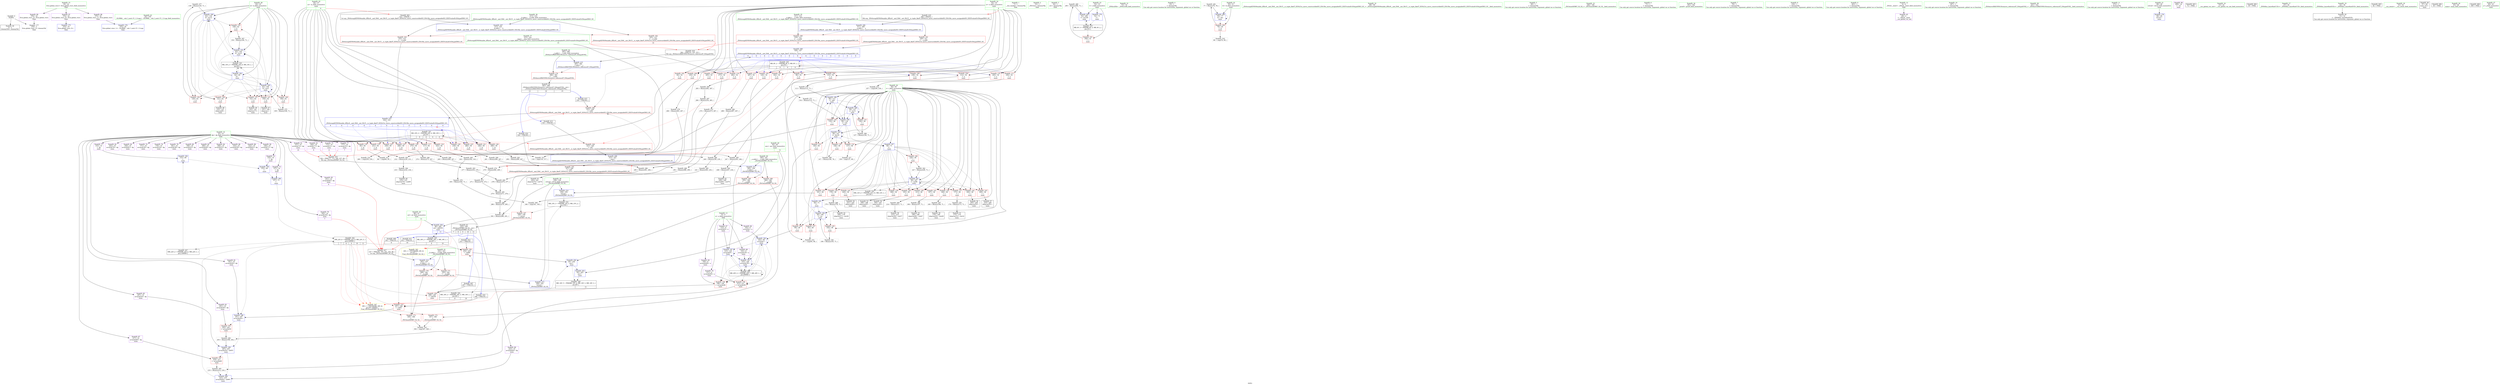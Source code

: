 digraph "SVFG" {
	label="SVFG";

	Node0x5617b059f410 [shape=record,color=grey,label="{NodeID: 0\nNullPtr}"];
	Node0x5617b059f410 -> Node0x5617b05c2110[style=solid];
	Node0x5617b059f410 -> Node0x5617b05caeb0[style=solid];
	Node0x5617b05d2dc0 [shape=record,color=grey,label="{NodeID: 277\n130 = Binary(129, 71, )\n}"];
	Node0x5617b05d2dc0 -> Node0x5617b05cb8a0[style=solid];
	Node0x5617b05c5d70 [shape=record,color=blue,label="{NodeID: 194\n153\<--69\n\<--\nmain\n}"];
	Node0x5617b05c5d70 -> Node0x5617b05c5e40[style=dashed];
	Node0x5617b05c3170 [shape=record,color=red,label="{NodeID: 111\n256\<--54\n\<--n\nmain\n}"];
	Node0x5617b05c3170 -> Node0x5617b05d6240[style=solid];
	Node0x5617b05c12f0 [shape=record,color=green,label="{NodeID: 28\n62\<--63\nk\<--k_field_insensitive\nmain\n}"];
	Node0x5617b05c12f0 -> Node0x5617b05c95f0[style=solid];
	Node0x5617b05c12f0 -> Node0x5617b05c96c0[style=solid];
	Node0x5617b05c12f0 -> Node0x5617b05c9790[style=solid];
	Node0x5617b05c12f0 -> Node0x5617b05c9860[style=solid];
	Node0x5617b05c12f0 -> Node0x5617b05c9930[style=solid];
	Node0x5617b05c12f0 -> Node0x5617b05c9a00[style=solid];
	Node0x5617b05c12f0 -> Node0x5617b05cb2f0[style=solid];
	Node0x5617b05c12f0 -> Node0x5617b05cb560[style=solid];
	Node0x5617b05c12f0 -> Node0x5617b05cb8a0[style=solid];
	Node0x5617b05c12f0 -> Node0x5617b05c5ca0[style=solid];
	Node0x5617b05d57c0 [shape=record,color=grey,label="{NodeID: 305\n219 = Binary(212, 218, )\n}"];
	Node0x5617b05d57c0 -> Node0x5617b05c6250[style=solid];
	Node0x5617b05c8f70 [shape=record,color=red,label="{NodeID: 139\n188\<--58\n\<--i\nmain\n}"];
	Node0x5617b05c8f70 -> Node0x5617b05c38e0[style=solid];
	Node0x5617b05c3b50 [shape=record,color=black,label="{NodeID: 56\n205\<--204\nidxprom52\<--\nmain\n}"];
	Node0x5617b0604160 [shape=record,color=black,label="{NodeID: 416\n336 = PHI(177, 172, 244, 237, 64, )\n0th arg _ZSt3maxIiERKT_S2_S2_ }"];
	Node0x5617b0604160 -> Node0x5617b05c6b40[style=solid];
	Node0x5617b05ca630 [shape=record,color=red,label="{NodeID: 167\n358\<--338\n\<--retval\n_ZSt3maxIiERKT_S2_S2_\n}"];
	Node0x5617b05ca630 -> Node0x5617b05c4100[style=solid];
	Node0x5617b05c5210 [shape=record,color=purple,label="{NodeID: 84\n206\<--10\narrayidx53\<--dp\nmain\n}"];
	Node0x5617b05bf1e0 [shape=record,color=green,label="{NodeID: 1\n7\<--1\n__dso_handle\<--dummyObj\nGlob }"];
	Node0x5617b05d2f40 [shape=record,color=grey,label="{NodeID: 278\n113 = Binary(112, 71, )\n}"];
	Node0x5617b05d2f40 -> Node0x5617b05cb630[style=solid];
	Node0x5617b05c5e40 [shape=record,color=blue,label="{NodeID: 195\n155\<--69\n\<--\nmain\n}"];
	Node0x5617b05c5e40 -> Node0x5617b05c5f10[style=dashed];
	Node0x5617b05c3240 [shape=record,color=red,label="{NodeID: 112\n265\<--54\n\<--n\nmain\n}"];
	Node0x5617b05c3240 -> Node0x5617b05d30c0[style=solid];
	Node0x5617b05c13c0 [shape=record,color=green,label="{NodeID: 29\n64\<--65\nans\<--ans_field_insensitive\nmain\n|{|<s2>11}}"];
	Node0x5617b05c13c0 -> Node0x5617b05c63f0[style=solid];
	Node0x5617b05c13c0 -> Node0x5617b05c64c0[style=solid];
	Node0x5617b05c13c0:s2 -> Node0x5617b0604160[style=solid,color=red];
	Node0x5617b05d5940 [shape=record,color=grey,label="{NodeID: 306\n198 = Binary(197, 71, )\n}"];
	Node0x5617b05d5940 -> Node0x5617b05c3a80[style=solid];
	Node0x5617b05c9040 [shape=record,color=red,label="{NodeID: 140\n193\<--58\n\<--i\nmain\n}"];
	Node0x5617b05c9040 -> Node0x5617b05c39b0[style=solid];
	Node0x5617b05c3c20 [shape=record,color=black,label="{NodeID: 57\n210\<--209\nidxprom55\<--\nmain\n}"];
	Node0x5617b06045e0 [shape=record,color=black,label="{NodeID: 417\n337 = PHI(182, 183, 251, 252, 66, )\n1st arg _ZSt3maxIiERKT_S2_S2_ }"];
	Node0x5617b06045e0 -> Node0x5617b05cdb60[style=solid];
	Node0x5617b05ca700 [shape=record,color=red,label="{NodeID: 168\n346\<--340\n\<--__a.addr\n_ZSt3maxIiERKT_S2_S2_\n}"];
	Node0x5617b05ca700 -> Node0x5617b05caa40[style=solid];
	Node0x5617b05c52e0 [shape=record,color=purple,label="{NodeID: 85\n207\<--10\narrayidx54\<--dp\nmain\n}"];
	Node0x5617b05c52e0 -> Node0x5617b05c6180[style=solid];
	Node0x5617b05bf270 [shape=record,color=green,label="{NodeID: 2\n15\<--1\n_ZSt3cin\<--dummyObj\nGlob }"];
	Node0x5617b05d30c0 [shape=record,color=grey,label="{NodeID: 279\n266 = Binary(265, 267, )\n}"];
	Node0x5617b05d30c0 -> Node0x5617b05d2940[style=solid];
	Node0x5617b05c5f10 [shape=record,color=blue,label="{NodeID: 196\n157\<--71\n\<--\nmain\n}"];
	Node0x5617b05c5f10 -> Node0x5617b05ea360[style=dashed];
	Node0x5617b05c3310 [shape=record,color=red,label="{NodeID: 113\n273\<--54\n\<--n\nmain\n}"];
	Node0x5617b05c3310 -> Node0x5617b05d2640[style=solid];
	Node0x5617b05c1490 [shape=record,color=green,label="{NodeID: 30\n66\<--67\na2\<--a2_field_insensitive\nmain\n|{|<s1>11}}"];
	Node0x5617b05c1490 -> Node0x5617b05c6590[style=solid];
	Node0x5617b05c1490:s1 -> Node0x5617b06045e0[style=solid,color=red];
	Node0x5617b05d5ac0 [shape=record,color=grey,label="{NodeID: 307\n150 = Binary(149, 71, )\n}"];
	Node0x5617b05d5ac0 -> Node0x5617b05c5ca0[style=solid];
	Node0x5617b05c9110 [shape=record,color=red,label="{NodeID: 141\n197\<--58\n\<--i\nmain\n}"];
	Node0x5617b05c9110 -> Node0x5617b05d5940[style=solid];
	Node0x5617b05c3cf0 [shape=record,color=black,label="{NodeID: 58\n215\<--214\nidxprom58\<--sub57\nmain\n}"];
	Node0x5617b0604820 [shape=record,color=black,label="{NodeID: 418\n364 = PHI(319, 325, 315, )\n0th arg _ZSt4moveIRiEONSt16remove_referenceIT_E4typeEOS2_ }"];
	Node0x5617b0604820 -> Node0x5617b05cddd0[style=solid];
	Node0x5617b05ca7d0 [shape=record,color=red,label="{NodeID: 169\n355\<--340\n\<--__a.addr\n_ZSt3maxIiERKT_S2_S2_\n}"];
	Node0x5617b05ca7d0 -> Node0x5617b05cdd00[style=solid];
	Node0x5617b05c53b0 [shape=record,color=purple,label="{NodeID: 86\n216\<--10\narrayidx59\<--dp\nmain\n}"];
	Node0x5617b05bf520 [shape=record,color=green,label="{NodeID: 3\n16\<--1\n.str\<--dummyObj\nGlob }"];
	Node0x5617b05d3240 [shape=record,color=grey,label="{NodeID: 280\n295 = Binary(294, 71, )\n}"];
	Node0x5617b05d3240 -> Node0x5617b05c6660[style=solid];
	Node0x5617b05c5fe0 [shape=record,color=blue,label="{NodeID: 197\n58\<--71\ni\<--\nmain\n}"];
	Node0x5617b05c5fe0 -> Node0x5617b05c8c30[style=dashed];
	Node0x5617b05c5fe0 -> Node0x5617b05c8d00[style=dashed];
	Node0x5617b05c5fe0 -> Node0x5617b05c8dd0[style=dashed];
	Node0x5617b05c5fe0 -> Node0x5617b05c8ea0[style=dashed];
	Node0x5617b05c5fe0 -> Node0x5617b05c8f70[style=dashed];
	Node0x5617b05c5fe0 -> Node0x5617b05c9040[style=dashed];
	Node0x5617b05c5fe0 -> Node0x5617b05c9110[style=dashed];
	Node0x5617b05c5fe0 -> Node0x5617b05c91e0[style=dashed];
	Node0x5617b05c5fe0 -> Node0x5617b05c92b0[style=dashed];
	Node0x5617b05c5fe0 -> Node0x5617b05c9380[style=dashed];
	Node0x5617b05c5fe0 -> Node0x5617b05c9450[style=dashed];
	Node0x5617b05c5fe0 -> Node0x5617b05c9520[style=dashed];
	Node0x5617b05c5fe0 -> Node0x5617b05c6320[style=dashed];
	Node0x5617b05c5fe0 -> Node0x5617b05e3b60[style=dashed];
	Node0x5617b05c33e0 [shape=record,color=red,label="{NodeID: 114\n282\<--54\n\<--n\nmain\n}"];
	Node0x5617b05c33e0 -> Node0x5617b05d5040[style=solid];
	Node0x5617b05c1560 [shape=record,color=green,label="{NodeID: 31\n73\<--74\n_ZNSirsERi\<--_ZNSirsERi_field_insensitive\n}"];
	Node0x5617b05d5c40 [shape=record,color=grey,label="{NodeID: 308\n147 = Binary(146, 78, )\n}"];
	Node0x5617b05d5c40 -> Node0x5617b05c5bd0[style=solid];
	Node0x5617b05c91e0 [shape=record,color=red,label="{NodeID: 142\n204\<--58\n\<--i\nmain\n}"];
	Node0x5617b05c91e0 -> Node0x5617b05c3b50[style=solid];
	Node0x5617b05c3dc0 [shape=record,color=black,label="{NodeID: 59\n221\<--220\nidxprom62\<--\nmain\n}"];
	Node0x5617b06049b0 [shape=record,color=black,label="{NodeID: 419\n309 = PHI(54, )\n0th arg _ZSt4swapIiENSt9enable_ifIXsr6__and_ISt6__not_ISt15__is_tuple_likeIT_EESt21is_move_constructibleIS3_ESt18is_move_assignableIS3_EEE5valueEvE4typeERS3_SC_ }"];
	Node0x5617b06049b0 -> Node0x5617b05c6730[style=solid];
	Node0x5617b05ca8a0 [shape=record,color=red,label="{NodeID: 170\n348\<--342\n\<--__b.addr\n_ZSt3maxIiERKT_S2_S2_\n}"];
	Node0x5617b05ca8a0 -> Node0x5617b05cab10[style=solid];
	Node0x5617b05c5480 [shape=record,color=purple,label="{NodeID: 87\n217\<--10\narrayidx60\<--dp\nmain\n}"];
	Node0x5617b05c5480 -> Node0x5617b05c9e10[style=solid];
	Node0x5617b05bf5b0 [shape=record,color=green,label="{NodeID: 4\n19\<--1\n\<--dummyObj\nCan only get source location for instruction, argument, global var or function.}"];
	Node0x5617b05d33c0 [shape=record,color=grey,label="{NodeID: 281\n77 = Binary(76, 78, )\n}"];
	Node0x5617b05d33c0 -> Node0x5617b05cb150[style=solid];
	Node0x5617b05c60b0 [shape=record,color=blue,label="{NodeID: 198\n191\<--187\narrayidx44\<--\nmain\n}"];
	Node0x5617b05c60b0 -> Node0x5617b05c9c70[style=dashed];
	Node0x5617b05c60b0 -> Node0x5617b05c6180[style=dashed];
	Node0x5617b05c7bf0 [shape=record,color=red,label="{NodeID: 115\n287\<--54\n\<--n\nmain\n}"];
	Node0x5617b05c7bf0 -> Node0x5617b05d3540[style=solid];
	Node0x5617b05c1660 [shape=record,color=green,label="{NodeID: 32\n89\<--90\n_ZSt4swapIiENSt9enable_ifIXsr6__and_ISt6__not_ISt15__is_tuple_likeIT_EESt21is_move_constructibleIS3_ESt18is_move_assignableIS3_EEE5valueEvE4typeERS3_SC_\<--_ZSt4swapIiENSt9enable_ifIXsr6__and_ISt6__not_ISt15__is_tuple_likeIT_EESt21is_move_constructibleIS3_ESt18is_move_assignableIS3_EEE5valueEvE4typeERS3_SC__field_insensitive\n}"];
	Node0x5617b05d5dc0 [shape=record,color=grey,label="{NodeID: 309\n166 = cmp(161, 165, )\n}"];
	Node0x5617b05c92b0 [shape=record,color=red,label="{NodeID: 143\n209\<--58\n\<--i\nmain\n}"];
	Node0x5617b05c92b0 -> Node0x5617b05c3c20[style=solid];
	Node0x5617b05c3e90 [shape=record,color=black,label="{NodeID: 60\n235\<--233\nidxprom70\<--sub69\nmain\n}"];
	Node0x5617b05ca970 [shape=record,color=red,label="{NodeID: 171\n352\<--342\n\<--__b.addr\n_ZSt3maxIiERKT_S2_S2_\n}"];
	Node0x5617b05ca970 -> Node0x5617b05cdc30[style=solid];
	Node0x5617b05c5550 [shape=record,color=purple,label="{NodeID: 88\n222\<--10\narrayidx63\<--dp\nmain\n}"];
	Node0x5617b05bf640 [shape=record,color=green,label="{NodeID: 5\n69\<--1\n\<--dummyObj\nCan only get source location for instruction, argument, global var or function.}"];
	Node0x5617b05d3540 [shape=record,color=grey,label="{NodeID: 282\n288 = Binary(287, 267, )\n}"];
	Node0x5617b05d3540 -> Node0x5617b05d3fc0[style=solid];
	Node0x5617b05c6180 [shape=record,color=blue,label="{NodeID: 199\n207\<--203\narrayidx54\<--add51\nmain\n}"];
	Node0x5617b05c6180 -> Node0x5617b05c9e10[style=dashed];
	Node0x5617b05c6180 -> Node0x5617b05c6250[style=dashed];
	Node0x5617b05c7cc0 [shape=record,color=red,label="{NodeID: 116\n85\<--56\n\<--m\nmain\n}"];
	Node0x5617b05c7cc0 -> Node0x5617b05d60c0[style=solid];
	Node0x5617b05c1760 [shape=record,color=green,label="{NodeID: 33\n184\<--185\n_ZSt3maxIiERKT_S2_S2_\<--_ZSt3maxIiERKT_S2_S2__field_insensitive\n}"];
	Node0x5617b05d5f40 [shape=record,color=grey,label="{NodeID: 310\n80 = cmp(76, 69, )\n}"];
	Node0x5617b05c9380 [shape=record,color=red,label="{NodeID: 144\n213\<--58\n\<--i\nmain\n}"];
	Node0x5617b05c9380 -> Node0x5617b05c7ad0[style=solid];
	Node0x5617b05c3f60 [shape=record,color=black,label="{NodeID: 61\n242\<--241\nidxprom75\<--sub74\nmain\n}"];
	Node0x5617b05caa40 [shape=record,color=red,label="{NodeID: 172\n347\<--346\n\<--\n_ZSt3maxIiERKT_S2_S2_\n}"];
	Node0x5617b05caa40 -> Node0x5617b05d6840[style=solid];
	Node0x5617b05c5620 [shape=record,color=purple,label="{NodeID: 89\n223\<--10\narrayidx64\<--dp\nmain\n}"];
	Node0x5617b05c5620 -> Node0x5617b05c6250[style=solid];
	Node0x5617b05bff60 [shape=record,color=green,label="{NodeID: 6\n71\<--1\n\<--dummyObj\nCan only get source location for instruction, argument, global var or function.}"];
	Node0x5617b05d36c0 [shape=record,color=grey,label="{NodeID: 283\n290 = Binary(289, 267, )\n}"];
	Node0x5617b05d36c0 -> Node0x5617b05d3fc0[style=solid];
	Node0x5617b05c6250 [shape=record,color=blue,label="{NodeID: 200\n223\<--219\narrayidx64\<--add61\nmain\n}"];
	Node0x5617b05c6250 -> Node0x5617b05ea360[style=dashed];
	Node0x5617b05c7d90 [shape=record,color=red,label="{NodeID: 117\n117\<--56\n\<--m\nmain\n}"];
	Node0x5617b05c7d90 -> Node0x5617b05d63c0[style=solid];
	Node0x5617b05c1860 [shape=record,color=green,label="{NodeID: 34\n301\<--302\nprintf\<--printf_field_insensitive\n}"];
	Node0x5617b05d60c0 [shape=record,color=grey,label="{NodeID: 311\n86 = cmp(84, 85, )\n}"];
	Node0x5617b05c9450 [shape=record,color=red,label="{NodeID: 145\n220\<--58\n\<--i\nmain\n}"];
	Node0x5617b05c9450 -> Node0x5617b05c3dc0[style=solid];
	Node0x5617b05c4030 [shape=record,color=black,label="{NodeID: 62\n249\<--248\nidxprom80\<--sub79\nmain\n}"];
	Node0x5617b05cab10 [shape=record,color=red,label="{NodeID: 173\n349\<--348\n\<--\n_ZSt3maxIiERKT_S2_S2_\n}"];
	Node0x5617b05cab10 -> Node0x5617b05d6840[style=solid];
	Node0x5617b05c56f0 [shape=record,color=purple,label="{NodeID: 90\n236\<--10\narrayidx71\<--dp\nmain\n}"];
	Node0x5617b05bfff0 [shape=record,color=green,label="{NodeID: 7\n78\<--1\n\<--dummyObj\nCan only get source location for instruction, argument, global var or function.}"];
	Node0x5617b05d3840 [shape=record,color=grey,label="{NodeID: 284\n240 = Binary(238, 239, )\n}"];
	Node0x5617b05d3840 -> Node0x5617b05d39c0[style=solid];
	Node0x5617b05c6320 [shape=record,color=blue,label="{NodeID: 201\n58\<--227\ni\<--inc66\nmain\n}"];
	Node0x5617b05c6320 -> Node0x5617b05c8c30[style=dashed];
	Node0x5617b05c6320 -> Node0x5617b05c8d00[style=dashed];
	Node0x5617b05c6320 -> Node0x5617b05c8dd0[style=dashed];
	Node0x5617b05c6320 -> Node0x5617b05c8ea0[style=dashed];
	Node0x5617b05c6320 -> Node0x5617b05c8f70[style=dashed];
	Node0x5617b05c6320 -> Node0x5617b05c9040[style=dashed];
	Node0x5617b05c6320 -> Node0x5617b05c9110[style=dashed];
	Node0x5617b05c6320 -> Node0x5617b05c91e0[style=dashed];
	Node0x5617b05c6320 -> Node0x5617b05c92b0[style=dashed];
	Node0x5617b05c6320 -> Node0x5617b05c9380[style=dashed];
	Node0x5617b05c6320 -> Node0x5617b05c9450[style=dashed];
	Node0x5617b05c6320 -> Node0x5617b05c9520[style=dashed];
	Node0x5617b05c6320 -> Node0x5617b05c6320[style=dashed];
	Node0x5617b05c6320 -> Node0x5617b05e3b60[style=dashed];
	Node0x5617b05c7e60 [shape=record,color=red,label="{NodeID: 118\n163\<--56\n\<--m\nmain\n}"];
	Node0x5617b05c7e60 -> Node0x5617b05c74d0[style=solid];
	Node0x5617b05c1960 [shape=record,color=green,label="{NodeID: 35\n311\<--312\n__a.addr\<--__a.addr_field_insensitive\n_ZSt4swapIiENSt9enable_ifIXsr6__and_ISt6__not_ISt15__is_tuple_likeIT_EESt21is_move_constructibleIS3_ESt18is_move_assignableIS3_EEE5valueEvE4typeERS3_SC_\n}"];
	Node0x5617b05c1960 -> Node0x5617b05ca080[style=solid];
	Node0x5617b05c1960 -> Node0x5617b05ca150[style=solid];
	Node0x5617b05c1960 -> Node0x5617b05c6730[style=solid];
	Node0x5617b05d6240 [shape=record,color=grey,label="{NodeID: 312\n257 = cmp(256, 234, )\n}"];
	Node0x5617b05c9520 [shape=record,color=red,label="{NodeID: 146\n226\<--58\n\<--i\nmain\n}"];
	Node0x5617b05c9520 -> Node0x5617b05d5340[style=solid];
	Node0x5617b05c4100 [shape=record,color=black,label="{NodeID: 63\n335\<--358\n_ZSt3maxIiERKT_S2_S2__ret\<--\n_ZSt3maxIiERKT_S2_S2_\n|{<s0>7|<s1>8|<s2>9|<s3>10|<s4>11}}"];
	Node0x5617b05c4100:s0 -> Node0x5617b0603870[style=solid,color=blue];
	Node0x5617b05c4100:s1 -> Node0x5617b06039e0[style=solid,color=blue];
	Node0x5617b05c4100:s2 -> Node0x5617b0603b20[style=solid,color=blue];
	Node0x5617b05c4100:s3 -> Node0x5617b0603c60[style=solid,color=blue];
	Node0x5617b05c4100:s4 -> Node0x5617b0603640[style=solid,color=blue];
	Node0x5617b05cabe0 [shape=record,color=red,label="{NodeID: 174\n368\<--365\n\<--__t.addr\n_ZSt4moveIRiEONSt16remove_referenceIT_E4typeEOS2_\n}"];
	Node0x5617b05cabe0 -> Node0x5617b05c41d0[style=solid];
	Node0x5617b05c57c0 [shape=record,color=purple,label="{NodeID: 91\n237\<--10\narrayidx72\<--dp\nmain\n|{<s0>10}}"];
	Node0x5617b05c57c0:s0 -> Node0x5617b0604160[style=solid,color=red];
	Node0x5617b05c0080 [shape=record,color=green,label="{NodeID: 8\n234\<--1\n\<--dummyObj\nCan only get source location for instruction, argument, global var or function.}"];
	Node0x5617b05d39c0 [shape=record,color=grey,label="{NodeID: 285\n241 = Binary(240, 234, )\n}"];
	Node0x5617b05d39c0 -> Node0x5617b05c3f60[style=solid];
	Node0x5617b05c63f0 [shape=record,color=blue,label="{NodeID: 202\n64\<--254\nans\<--\nmain\n}"];
	Node0x5617b05c63f0 -> Node0x5617b05c64c0[style=dashed];
	Node0x5617b05c63f0 -> Node0x5617b05e6170[style=dashed];
	Node0x5617b05c7f30 [shape=record,color=red,label="{NodeID: 119\n231\<--56\n\<--m\nmain\n}"];
	Node0x5617b05c7f30 -> Node0x5617b05d54c0[style=solid];
	Node0x5617b05c1a30 [shape=record,color=green,label="{NodeID: 36\n313\<--314\n__b.addr\<--__b.addr_field_insensitive\n_ZSt4swapIiENSt9enable_ifIXsr6__and_ISt6__not_ISt15__is_tuple_likeIT_EESt21is_move_constructibleIS3_ESt18is_move_assignableIS3_EEE5valueEvE4typeERS3_SC_\n}"];
	Node0x5617b05c1a30 -> Node0x5617b05ca220[style=solid];
	Node0x5617b05c1a30 -> Node0x5617b05ca2f0[style=solid];
	Node0x5617b05c1a30 -> Node0x5617b05c6800[style=solid];
	Node0x5617b05d63c0 [shape=record,color=grey,label="{NodeID: 313\n118 = cmp(116, 117, )\n}"];
	Node0x5617b05c95f0 [shape=record,color=red,label="{NodeID: 147\n100\<--62\n\<--k\nmain\n}"];
	Node0x5617b05c95f0 -> Node0x5617b05c23e0[style=solid];
	Node0x5617b05c41d0 [shape=record,color=black,label="{NodeID: 64\n363\<--368\n_ZSt4moveIRiEONSt16remove_referenceIT_E4typeEOS2__ret\<--\n_ZSt4moveIRiEONSt16remove_referenceIT_E4typeEOS2_\n|{<s0>13|<s1>14|<s2>15}}"];
	Node0x5617b05c41d0:s0 -> Node0x5617b0603da0[style=solid,color=blue];
	Node0x5617b05c41d0:s1 -> Node0x5617b0603ee0[style=solid,color=blue];
	Node0x5617b05c41d0:s2 -> Node0x5617b0604020[style=solid,color=blue];
	Node0x5617b05cacb0 [shape=record,color=blue,label="{NodeID: 175\n374\<--19\nllvm.global_ctors_0\<--\nGlob }"];
	Node0x5617b05c5890 [shape=record,color=purple,label="{NodeID: 92\n243\<--10\narrayidx76\<--dp\nmain\n}"];
	Node0x5617b05c0140 [shape=record,color=green,label="{NodeID: 9\n263\<--1\n\<--dummyObj\nCan only get source location for instruction, argument, global var or function.}"];
	Node0x5617b05d3b40 [shape=record,color=grey,label="{NodeID: 286\n286 = Binary(279, 285, )\n}"];
	Node0x5617b05d3b40 -> Node0x5617b05d3cc0[style=solid];
	Node0x5617b05c64c0 [shape=record,color=blue,label="{NodeID: 203\n64\<--263\nans\<--\nmain\n}"];
	Node0x5617b05c64c0 -> Node0x5617b05e6170[style=dashed];
	Node0x5617b05c8000 [shape=record,color=red,label="{NodeID: 120\n239\<--56\n\<--m\nmain\n}"];
	Node0x5617b05c8000 -> Node0x5617b05d3840[style=solid];
	Node0x5617b05c1b00 [shape=record,color=green,label="{NodeID: 37\n315\<--316\n__tmp\<--__tmp_field_insensitive\n_ZSt4swapIiENSt9enable_ifIXsr6__and_ISt6__not_ISt15__is_tuple_likeIT_EESt21is_move_constructibleIS3_ESt18is_move_assignableIS3_EEE5valueEvE4typeERS3_SC_\n|{|<s1>15}}"];
	Node0x5617b05c1b00 -> Node0x5617b05c68d0[style=solid];
	Node0x5617b05c1b00:s1 -> Node0x5617b0604820[style=solid,color=red];
	Node0x5617b05d6540 [shape=record,color=grey,label="{NodeID: 314\n260 = cmp(259, 234, )\n}"];
	Node0x5617b05c96c0 [shape=record,color=red,label="{NodeID: 148\n108\<--62\n\<--k\nmain\n}"];
	Node0x5617b05c96c0 -> Node0x5617b05d2ac0[style=solid];
	Node0x5617b05c42a0 [shape=record,color=purple,label="{NodeID: 65\n29\<--4\n\<--_ZStL8__ioinit\n__cxx_global_var_init\n}"];
	Node0x5617b05ea360 [shape=record,color=black,label="{NodeID: 342\nMR_22V_6 = PHI(MR_22V_9, MR_22V_5, )\npts\{140000 \}\n|{|<s5>7|<s6>8|<s7>9|<s8>10|<s9>11}}"];
	Node0x5617b05ea360 -> Node0x5617b05c9ad0[style=dashed];
	Node0x5617b05ea360 -> Node0x5617b05c9ee0[style=dashed];
	Node0x5617b05ea360 -> Node0x5617b05c9fb0[style=dashed];
	Node0x5617b05ea360 -> Node0x5617b05c60b0[style=dashed];
	Node0x5617b05ea360 -> Node0x5617b05e5460[style=dashed];
	Node0x5617b05ea360:s5 -> Node0x5617b05eb4c0[style=dashed,color=red];
	Node0x5617b05ea360:s6 -> Node0x5617b05eb4c0[style=dashed,color=red];
	Node0x5617b05ea360:s7 -> Node0x5617b05eb4c0[style=dashed,color=red];
	Node0x5617b05ea360:s8 -> Node0x5617b05eb4c0[style=dashed,color=red];
	Node0x5617b05ea360:s9 -> Node0x5617b05eb4c0[style=dashed,color=red];
	Node0x5617b05cadb0 [shape=record,color=blue,label="{NodeID: 176\n375\<--20\nllvm.global_ctors_1\<--_GLOBAL__sub_I_yash.15_1_0.cpp\nGlob }"];
	Node0x5617b05c5960 [shape=record,color=purple,label="{NodeID: 93\n244\<--10\narrayidx77\<--dp\nmain\n|{<s0>9}}"];
	Node0x5617b05c5960:s0 -> Node0x5617b0604160[style=solid,color=red];
	Node0x5617b05c0240 [shape=record,color=green,label="{NodeID: 10\n267\<--1\n\<--dummyObj\nCan only get source location for instruction, argument, global var or function.}"];
	Node0x5617b05d3cc0 [shape=record,color=grey,label="{NodeID: 287\n292 = Binary(286, 291, )\n}"];
	Node0x5617b05d3cc0 -> Node0x5617b05c6590[style=solid];
	Node0x5617b05c6590 [shape=record,color=blue,label="{NodeID: 204\n66\<--292\na2\<--add103\nmain\n|{|<s2>11}}"];
	Node0x5617b05c6590 -> Node0x5617b05c9fb0[style=dashed];
	Node0x5617b05c6590 -> Node0x5617b05e4a60[style=dashed];
	Node0x5617b05c6590:s2 -> Node0x5617b02fa140[style=dashed,color=red];
	Node0x5617b05c80d0 [shape=record,color=red,label="{NodeID: 121\n246\<--56\n\<--m\nmain\n}"];
	Node0x5617b05c80d0 -> Node0x5617b05d48c0[style=solid];
	Node0x5617b05c1bd0 [shape=record,color=green,label="{NodeID: 38\n321\<--322\n_ZSt4moveIRiEONSt16remove_referenceIT_E4typeEOS2_\<--_ZSt4moveIRiEONSt16remove_referenceIT_E4typeEOS2__field_insensitive\n}"];
	Node0x5617b05d66c0 [shape=record,color=grey,label="{NodeID: 315\n97 = cmp(95, 96, )\n}"];
	Node0x5617b05c9790 [shape=record,color=red,label="{NodeID: 149\n121\<--62\n\<--k\nmain\n}"];
	Node0x5617b05c9790 -> Node0x5617b05c34d0[style=solid];
	Node0x5617b05c4370 [shape=record,color=purple,label="{NodeID: 66\n102\<--8\narrayidx\<--a\nmain\n}"];
	Node0x5617b05c4370 -> Node0x5617b05cb3c0[style=solid];
	Node0x5617b02fa140 [shape=record,color=yellow,style=double,label="{NodeID: 343\n18V_1 = ENCHI(MR_18V_0)\npts\{67 \}\nFun[_ZSt3maxIiERKT_S2_S2_]}"];
	Node0x5617b02fa140 -> Node0x5617b05cab10[style=dashed];
	Node0x5617b05caeb0 [shape=record,color=blue, style = dotted,label="{NodeID: 177\n376\<--3\nllvm.global_ctors_2\<--dummyVal\nGlob }"];
	Node0x5617b05c5a30 [shape=record,color=purple,label="{NodeID: 94\n250\<--10\narrayidx81\<--dp\nmain\n}"];
	Node0x5617b05c0340 [shape=record,color=green,label="{NodeID: 11\n272\<--1\n\<--dummyObj\nCan only get source location for instruction, argument, global var or function.}"];
	Node0x5617b05d3e40 [shape=record,color=grey,label="{NodeID: 288\n269 = Binary(268, 267, )\n}"];
	Node0x5617b05d3e40 -> Node0x5617b05d2940[style=solid];
	Node0x5617b05c6660 [shape=record,color=blue,label="{NodeID: 205\n52\<--295\nt\<--inc104\nmain\n}"];
	Node0x5617b05c6660 -> Node0x5617b05e2c60[style=dashed];
	Node0x5617b05c81a0 [shape=record,color=red,label="{NodeID: 122\n259\<--56\n\<--m\nmain\n}"];
	Node0x5617b05c81a0 -> Node0x5617b05d6540[style=solid];
	Node0x5617b05c1cd0 [shape=record,color=green,label="{NodeID: 39\n338\<--339\nretval\<--retval_field_insensitive\n_ZSt3maxIiERKT_S2_S2_\n}"];
	Node0x5617b05c1cd0 -> Node0x5617b05ca630[style=solid];
	Node0x5617b05c1cd0 -> Node0x5617b05cdc30[style=solid];
	Node0x5617b05c1cd0 -> Node0x5617b05cdd00[style=solid];
	Node0x5617b05d6840 [shape=record,color=grey,label="{NodeID: 316\n350 = cmp(347, 349, )\n}"];
	Node0x5617b05c9860 [shape=record,color=red,label="{NodeID: 150\n129\<--62\n\<--k\nmain\n}"];
	Node0x5617b05c9860 -> Node0x5617b05d2dc0[style=solid];
	Node0x5617b05c4440 [shape=record,color=purple,label="{NodeID: 67\n123\<--8\narrayidx9\<--a\nmain\n}"];
	Node0x5617b05c4440 -> Node0x5617b05cb700[style=solid];
	Node0x5617b05cafb0 [shape=record,color=blue,label="{NodeID: 178\n48\<--69\nretval\<--\nmain\n}"];
	Node0x5617b05c5b00 [shape=record,color=purple,label="{NodeID: 95\n251\<--10\narrayidx82\<--dp\nmain\n|{<s0>9}}"];
	Node0x5617b05c5b00:s0 -> Node0x5617b06045e0[style=solid,color=red];
	Node0x5617b05c0440 [shape=record,color=green,label="{NodeID: 12\n4\<--6\n_ZStL8__ioinit\<--_ZStL8__ioinit_field_insensitive\nGlob }"];
	Node0x5617b05c0440 -> Node0x5617b05c42a0[style=solid];
	Node0x5617b05d3fc0 [shape=record,color=grey,label="{NodeID: 289\n291 = Binary(288, 290, )\n}"];
	Node0x5617b05d3fc0 -> Node0x5617b05d3cc0[style=solid];
	Node0x5617b05c6730 [shape=record,color=blue,label="{NodeID: 206\n311\<--309\n__a.addr\<--__a\n_ZSt4swapIiENSt9enable_ifIXsr6__and_ISt6__not_ISt15__is_tuple_likeIT_EESt21is_move_constructibleIS3_ESt18is_move_assignableIS3_EEE5valueEvE4typeERS3_SC_\n}"];
	Node0x5617b05c6730 -> Node0x5617b05ca080[style=dashed];
	Node0x5617b05c6730 -> Node0x5617b05ca150[style=dashed];
	Node0x5617b05c8270 [shape=record,color=red,label="{NodeID: 123\n268\<--56\n\<--m\nmain\n}"];
	Node0x5617b05c8270 -> Node0x5617b05d3e40[style=solid];
	Node0x5617b05c1da0 [shape=record,color=green,label="{NodeID: 40\n340\<--341\n__a.addr\<--__a.addr_field_insensitive\n_ZSt3maxIiERKT_S2_S2_\n}"];
	Node0x5617b05c1da0 -> Node0x5617b05ca700[style=solid];
	Node0x5617b05c1da0 -> Node0x5617b05ca7d0[style=solid];
	Node0x5617b05c1da0 -> Node0x5617b05c6b40[style=solid];
	Node0x5617b05d69c0 [shape=record,color=grey,label="{NodeID: 317\n138 = cmp(137, 69, )\n}"];
	Node0x5617b05c9930 [shape=record,color=red,label="{NodeID: 151\n141\<--62\n\<--k\nmain\n}"];
	Node0x5617b05c9930 -> Node0x5617b05c35a0[style=solid];
	Node0x5617b05c4510 [shape=record,color=purple,label="{NodeID: 68\n143\<--8\narrayidx18\<--a\nmain\n}"];
	Node0x5617b05c4510 -> Node0x5617b05cba40[style=solid];
	Node0x5617b05cb080 [shape=record,color=blue,label="{NodeID: 179\n52\<--71\nt\<--\nmain\n}"];
	Node0x5617b05cb080 -> Node0x5617b05e2c60[style=dashed];
	Node0x5617b05c24b0 [shape=record,color=purple,label="{NodeID: 96\n299\<--16\n\<--.str\nmain\n}"];
	Node0x5617b05c0540 [shape=record,color=green,label="{NodeID: 13\n8\<--9\na\<--a_field_insensitive\nGlob }"];
	Node0x5617b05c0540 -> Node0x5617b05c4370[style=solid];
	Node0x5617b05c0540 -> Node0x5617b05c4440[style=solid];
	Node0x5617b05c0540 -> Node0x5617b05c4510[style=solid];
	Node0x5617b05c0540 -> Node0x5617b05c45e0[style=solid];
	Node0x5617b05c0540 -> Node0x5617b05c46b0[style=solid];
	Node0x5617b05d4140 [shape=record,color=grey,label="{NodeID: 290\n203 = Binary(196, 202, )\n}"];
	Node0x5617b05d4140 -> Node0x5617b05c6180[style=solid];
	Node0x5617b05c6800 [shape=record,color=blue,label="{NodeID: 207\n313\<--310\n__b.addr\<--__b\n_ZSt4swapIiENSt9enable_ifIXsr6__and_ISt6__not_ISt15__is_tuple_likeIT_EESt21is_move_constructibleIS3_ESt18is_move_assignableIS3_EEE5valueEvE4typeERS3_SC_\n}"];
	Node0x5617b05c6800 -> Node0x5617b05ca220[style=dashed];
	Node0x5617b05c6800 -> Node0x5617b05ca2f0[style=dashed];
	Node0x5617b05c8340 [shape=record,color=red,label="{NodeID: 124\n275\<--56\n\<--m\nmain\n}"];
	Node0x5617b05c8340 -> Node0x5617b05d4a40[style=solid];
	Node0x5617b05c1e70 [shape=record,color=green,label="{NodeID: 41\n342\<--343\n__b.addr\<--__b.addr_field_insensitive\n_ZSt3maxIiERKT_S2_S2_\n}"];
	Node0x5617b05c1e70 -> Node0x5617b05ca8a0[style=solid];
	Node0x5617b05c1e70 -> Node0x5617b05ca970[style=solid];
	Node0x5617b05c1e70 -> Node0x5617b05cdb60[style=solid];
	Node0x5617b05c9a00 [shape=record,color=red,label="{NodeID: 152\n149\<--62\n\<--k\nmain\n}"];
	Node0x5617b05c9a00 -> Node0x5617b05d5ac0[style=solid];
	Node0x5617b05c45e0 [shape=record,color=purple,label="{NodeID: 69\n195\<--8\narrayidx46\<--a\nmain\n}"];
	Node0x5617b05c45e0 -> Node0x5617b05c9ba0[style=solid];
	Node0x5617b05cb150 [shape=record,color=blue,label="{NodeID: 180\n50\<--77\ntt\<--dec\nmain\n}"];
	Node0x5617b05cb150 -> Node0x5617b05c2880[style=dashed];
	Node0x5617b05cb150 -> Node0x5617b05cb150[style=dashed];
	Node0x5617b05c2580 [shape=record,color=purple,label="{NodeID: 97\n374\<--18\nllvm.global_ctors_0\<--llvm.global_ctors\nGlob }"];
	Node0x5617b05c2580 -> Node0x5617b05cacb0[style=solid];
	Node0x5617b05c0640 [shape=record,color=green,label="{NodeID: 14\n10\<--14\ndp\<--dp_field_insensitive\nGlob }"];
	Node0x5617b05c0640 -> Node0x5617b05c4780[style=solid];
	Node0x5617b05c0640 -> Node0x5617b05c4850[style=solid];
	Node0x5617b05c0640 -> Node0x5617b05c4920[style=solid];
	Node0x5617b05c0640 -> Node0x5617b05c49f0[style=solid];
	Node0x5617b05c0640 -> Node0x5617b05c4ac0[style=solid];
	Node0x5617b05c0640 -> Node0x5617b05c4b90[style=solid];
	Node0x5617b05c0640 -> Node0x5617b05c4c60[style=solid];
	Node0x5617b05c0640 -> Node0x5617b05c4d30[style=solid];
	Node0x5617b05c0640 -> Node0x5617b05c4e00[style=solid];
	Node0x5617b05c0640 -> Node0x5617b05c4ed0[style=solid];
	Node0x5617b05c0640 -> Node0x5617b05c4fa0[style=solid];
	Node0x5617b05c0640 -> Node0x5617b05c5070[style=solid];
	Node0x5617b05c0640 -> Node0x5617b05c5140[style=solid];
	Node0x5617b05c0640 -> Node0x5617b05c5210[style=solid];
	Node0x5617b05c0640 -> Node0x5617b05c52e0[style=solid];
	Node0x5617b05c0640 -> Node0x5617b05c53b0[style=solid];
	Node0x5617b05c0640 -> Node0x5617b05c5480[style=solid];
	Node0x5617b05c0640 -> Node0x5617b05c5550[style=solid];
	Node0x5617b05c0640 -> Node0x5617b05c5620[style=solid];
	Node0x5617b05c0640 -> Node0x5617b05c56f0[style=solid];
	Node0x5617b05c0640 -> Node0x5617b05c57c0[style=solid];
	Node0x5617b05c0640 -> Node0x5617b05c5890[style=solid];
	Node0x5617b05c0640 -> Node0x5617b05c5960[style=solid];
	Node0x5617b05c0640 -> Node0x5617b05c5a30[style=solid];
	Node0x5617b05c0640 -> Node0x5617b05c5b00[style=solid];
	Node0x5617b05d42c0 [shape=record,color=grey,label="{NodeID: 291\n279 = Binary(271, 278, )\n}"];
	Node0x5617b05d42c0 -> Node0x5617b05d3b40[style=solid];
	Node0x5617b05c68d0 [shape=record,color=blue,label="{NodeID: 208\n315\<--323\n__tmp\<--\n_ZSt4swapIiENSt9enable_ifIXsr6__and_ISt6__not_ISt15__is_tuple_likeIT_EESt21is_move_constructibleIS3_ESt18is_move_assignableIS3_EEE5valueEvE4typeERS3_SC_\n}"];
	Node0x5617b05c68d0 -> Node0x5617b05ca490[style=dashed];
	Node0x5617b05c68d0 -> Node0x5617b05ca560[style=dashed];
	Node0x5617b05c8410 [shape=record,color=red,label="{NodeID: 125\n280\<--56\n\<--m\nmain\n}"];
	Node0x5617b05c8410 -> Node0x5617b05d4ec0[style=solid];
	Node0x5617b05c1f40 [shape=record,color=green,label="{NodeID: 42\n365\<--366\n__t.addr\<--__t.addr_field_insensitive\n_ZSt4moveIRiEONSt16remove_referenceIT_E4typeEOS2_\n}"];
	Node0x5617b05c1f40 -> Node0x5617b05cabe0[style=solid];
	Node0x5617b05c1f40 -> Node0x5617b05cddd0[style=solid];
	Node0x5617b026c7d0 [shape=record,color=black,label="{NodeID: 402\n310 = PHI(56, )\n1st arg _ZSt4swapIiENSt9enable_ifIXsr6__and_ISt6__not_ISt15__is_tuple_likeIT_EESt21is_move_constructibleIS3_ESt18is_move_assignableIS3_EEE5valueEvE4typeERS3_SC_ }"];
	Node0x5617b026c7d0 -> Node0x5617b05c6800[style=solid];
	Node0x5617b05e2c60 [shape=record,color=black,label="{NodeID: 319\nMR_6V_3 = PHI(MR_6V_4, MR_6V_2, )\npts\{53 \}\n}"];
	Node0x5617b05e2c60 -> Node0x5617b05c2950[style=dashed];
	Node0x5617b05e2c60 -> Node0x5617b05c6660[style=dashed];
	Node0x5617b05c9ad0 [shape=record,color=red,label="{NodeID: 153\n187\<--186\n\<--call41\nmain\n}"];
	Node0x5617b05c9ad0 -> Node0x5617b05c60b0[style=solid];
	Node0x5617b05c46b0 [shape=record,color=purple,label="{NodeID: 70\n211\<--8\narrayidx56\<--a\nmain\n}"];
	Node0x5617b05c46b0 -> Node0x5617b05c9d40[style=solid];
	Node0x5617b05eb4c0 [shape=record,color=yellow,style=double,label="{NodeID: 347\n39V_1 = ENCHI(MR_39V_0)\npts\{65 140000 \}\nFun[_ZSt3maxIiERKT_S2_S2_]}"];
	Node0x5617b05eb4c0 -> Node0x5617b05caa40[style=dashed];
	Node0x5617b05eb4c0 -> Node0x5617b05cab10[style=dashed];
	Node0x5617b05cb220 [shape=record,color=blue,label="{NodeID: 181\n58\<--71\ni\<--\nmain\n}"];
	Node0x5617b05cb220 -> Node0x5617b05c85b0[style=dashed];
	Node0x5617b05cb220 -> Node0x5617b05c8680[style=dashed];
	Node0x5617b05cb220 -> Node0x5617b05c8750[style=dashed];
	Node0x5617b05cb220 -> Node0x5617b05cb490[style=dashed];
	Node0x5617b05cb220 -> Node0x5617b05cb630[style=dashed];
	Node0x5617b05c2680 [shape=record,color=purple,label="{NodeID: 98\n375\<--18\nllvm.global_ctors_1\<--llvm.global_ctors\nGlob }"];
	Node0x5617b05c2680 -> Node0x5617b05cadb0[style=solid];
	Node0x5617b05c0740 [shape=record,color=green,label="{NodeID: 15\n18\<--22\nllvm.global_ctors\<--llvm.global_ctors_field_insensitive\nGlob }"];
	Node0x5617b05c0740 -> Node0x5617b05c2580[style=solid];
	Node0x5617b05c0740 -> Node0x5617b05c2680[style=solid];
	Node0x5617b05c0740 -> Node0x5617b05c2780[style=solid];
	Node0x5617b05d4440 [shape=record,color=grey,label="{NodeID: 292\n248 = Binary(247, 234, )\n}"];
	Node0x5617b05d4440 -> Node0x5617b05c4030[style=solid];
	Node0x5617b05c69a0 [shape=record,color=blue,label="{NodeID: 209\n328\<--327\n\<--\n_ZSt4swapIiENSt9enable_ifIXsr6__and_ISt6__not_ISt15__is_tuple_likeIT_EESt21is_move_constructibleIS3_ESt18is_move_assignableIS3_EEE5valueEvE4typeERS3_SC_\n|{|<s1>6|<s2>6|<s3>6|<s4>6|<s5>6|<s6>6|<s7>6|<s8>6|<s9>6|<s10>6|<s11>6|<s12>6|<s13>6|<s14>6}}"];
	Node0x5617b05c69a0 -> Node0x5617b05ca560[style=dashed];
	Node0x5617b05c69a0:s1 -> Node0x5617b05c2af0[style=dashed,color=blue];
	Node0x5617b05c69a0:s2 -> Node0x5617b05c2bc0[style=dashed,color=blue];
	Node0x5617b05c69a0:s3 -> Node0x5617b05c2c90[style=dashed,color=blue];
	Node0x5617b05c69a0:s4 -> Node0x5617b05c2d60[style=dashed,color=blue];
	Node0x5617b05c69a0:s5 -> Node0x5617b05c2e30[style=dashed,color=blue];
	Node0x5617b05c69a0:s6 -> Node0x5617b05c2f00[style=dashed,color=blue];
	Node0x5617b05c69a0:s7 -> Node0x5617b05c2fd0[style=dashed,color=blue];
	Node0x5617b05c69a0:s8 -> Node0x5617b05c30a0[style=dashed,color=blue];
	Node0x5617b05c69a0:s9 -> Node0x5617b05c3170[style=dashed,color=blue];
	Node0x5617b05c69a0:s10 -> Node0x5617b05c3240[style=dashed,color=blue];
	Node0x5617b05c69a0:s11 -> Node0x5617b05c3310[style=dashed,color=blue];
	Node0x5617b05c69a0:s12 -> Node0x5617b05c33e0[style=dashed,color=blue];
	Node0x5617b05c69a0:s13 -> Node0x5617b05c7bf0[style=dashed,color=blue];
	Node0x5617b05c69a0:s14 -> Node0x5617b05e3160[style=dashed,color=blue];
	Node0x5617b05c84e0 [shape=record,color=red,label="{NodeID: 126\n289\<--56\n\<--m\nmain\n}"];
	Node0x5617b05c84e0 -> Node0x5617b05d36c0[style=solid];
	Node0x5617b05c2010 [shape=record,color=green,label="{NodeID: 43\n20\<--370\n_GLOBAL__sub_I_yash.15_1_0.cpp\<--_GLOBAL__sub_I_yash.15_1_0.cpp_field_insensitive\n}"];
	Node0x5617b05c2010 -> Node0x5617b05cadb0[style=solid];
	Node0x5617b0602910 [shape=record,color=black,label="{NodeID: 403\n72 = PHI()\n}"];
	Node0x5617b05e3160 [shape=record,color=black,label="{NodeID: 320\nMR_8V_2 = PHI(MR_8V_4, MR_8V_1, )\npts\{55 \}\n|{|<s15>6|<s16>6|<s17>6}}"];
	Node0x5617b05e3160 -> Node0x5617b05c2a20[style=dashed];
	Node0x5617b05e3160 -> Node0x5617b05c2af0[style=dashed];
	Node0x5617b05e3160 -> Node0x5617b05c2bc0[style=dashed];
	Node0x5617b05e3160 -> Node0x5617b05c2c90[style=dashed];
	Node0x5617b05e3160 -> Node0x5617b05c2d60[style=dashed];
	Node0x5617b05e3160 -> Node0x5617b05c2e30[style=dashed];
	Node0x5617b05e3160 -> Node0x5617b05c2f00[style=dashed];
	Node0x5617b05e3160 -> Node0x5617b05c2fd0[style=dashed];
	Node0x5617b05e3160 -> Node0x5617b05c30a0[style=dashed];
	Node0x5617b05e3160 -> Node0x5617b05c3170[style=dashed];
	Node0x5617b05e3160 -> Node0x5617b05c3240[style=dashed];
	Node0x5617b05e3160 -> Node0x5617b05c3310[style=dashed];
	Node0x5617b05e3160 -> Node0x5617b05c33e0[style=dashed];
	Node0x5617b05e3160 -> Node0x5617b05c7bf0[style=dashed];
	Node0x5617b05e3160 -> Node0x5617b05e3160[style=dashed];
	Node0x5617b05e3160:s15 -> Node0x5617b05ca3c0[style=dashed,color=red];
	Node0x5617b05e3160:s16 -> Node0x5617b05ca490[style=dashed,color=red];
	Node0x5617b05e3160:s17 -> Node0x5617b05c69a0[style=dashed,color=red];
	Node0x5617b05c9ba0 [shape=record,color=red,label="{NodeID: 154\n196\<--195\n\<--arrayidx46\nmain\n}"];
	Node0x5617b05c9ba0 -> Node0x5617b05d4140[style=solid];
	Node0x5617b05c4780 [shape=record,color=purple,label="{NodeID: 71\n153\<--10\n\<--dp\nmain\n}"];
	Node0x5617b05c4780 -> Node0x5617b05c5d70[style=solid];
	Node0x5617b05c74d0 [shape=record,color=grey,label="{NodeID: 265\n164 = Binary(162, 163, )\n}"];
	Node0x5617b05c74d0 -> Node0x5617b05d2340[style=solid];
	Node0x5617b05cb2f0 [shape=record,color=blue,label="{NodeID: 182\n62\<--69\nk\<--\nmain\n}"];
	Node0x5617b05cb2f0 -> Node0x5617b05c95f0[style=dashed];
	Node0x5617b05cb2f0 -> Node0x5617b05c96c0[style=dashed];
	Node0x5617b05cb2f0 -> Node0x5617b05c9790[style=dashed];
	Node0x5617b05cb2f0 -> Node0x5617b05c9860[style=dashed];
	Node0x5617b05cb2f0 -> Node0x5617b05c9930[style=dashed];
	Node0x5617b05cb2f0 -> Node0x5617b05c9a00[style=dashed];
	Node0x5617b05cb2f0 -> Node0x5617b05cb560[style=dashed];
	Node0x5617b05cb2f0 -> Node0x5617b05cb8a0[style=dashed];
	Node0x5617b05cb2f0 -> Node0x5617b05c5ca0[style=dashed];
	Node0x5617b05cb2f0 -> Node0x5617b05e4060[style=dashed];
	Node0x5617b05c2780 [shape=record,color=purple,label="{NodeID: 99\n376\<--18\nllvm.global_ctors_2\<--llvm.global_ctors\nGlob }"];
	Node0x5617b05c2780 -> Node0x5617b05caeb0[style=solid];
	Node0x5617b05c0840 [shape=record,color=green,label="{NodeID: 16\n23\<--24\n__cxx_global_var_init\<--__cxx_global_var_init_field_insensitive\n}"];
	Node0x5617b05d45c0 [shape=record,color=grey,label="{NodeID: 293\n277 = Binary(234, 276, )\n}"];
	Node0x5617b05d45c0 -> Node0x5617b05d4740[style=solid];
	Node0x5617b05c6a70 [shape=record,color=blue,label="{NodeID: 210\n332\<--331\n\<--\n_ZSt4swapIiENSt9enable_ifIXsr6__and_ISt6__not_ISt15__is_tuple_likeIT_EESt21is_move_constructibleIS3_ESt18is_move_assignableIS3_EEE5valueEvE4typeERS3_SC_\n|{<s0>6|<s1>6|<s2>6|<s3>6|<s4>6|<s5>6|<s6>6|<s7>6|<s8>6|<s9>6|<s10>6}}"];
	Node0x5617b05c6a70:s0 -> Node0x5617b05c7d90[style=dashed,color=blue];
	Node0x5617b05c6a70:s1 -> Node0x5617b05c7e60[style=dashed,color=blue];
	Node0x5617b05c6a70:s2 -> Node0x5617b05c7f30[style=dashed,color=blue];
	Node0x5617b05c6a70:s3 -> Node0x5617b05c8000[style=dashed,color=blue];
	Node0x5617b05c6a70:s4 -> Node0x5617b05c80d0[style=dashed,color=blue];
	Node0x5617b05c6a70:s5 -> Node0x5617b05c81a0[style=dashed,color=blue];
	Node0x5617b05c6a70:s6 -> Node0x5617b05c8270[style=dashed,color=blue];
	Node0x5617b05c6a70:s7 -> Node0x5617b05c8340[style=dashed,color=blue];
	Node0x5617b05c6a70:s8 -> Node0x5617b05c8410[style=dashed,color=blue];
	Node0x5617b05c6a70:s9 -> Node0x5617b05c84e0[style=dashed,color=blue];
	Node0x5617b05c6a70:s10 -> Node0x5617b05e3660[style=dashed,color=blue];
	Node0x5617b05c85b0 [shape=record,color=red,label="{NodeID: 127\n95\<--58\n\<--i\nmain\n}"];
	Node0x5617b05c85b0 -> Node0x5617b05d66c0[style=solid];
	Node0x5617b05c2110 [shape=record,color=black,label="{NodeID: 44\n2\<--3\ndummyVal\<--dummyVal\n}"];
	Node0x5617b06011a0 [shape=record,color=black,label="{NodeID: 404\n30 = PHI()\n}"];
	Node0x5617b05e3660 [shape=record,color=black,label="{NodeID: 321\nMR_10V_2 = PHI(MR_10V_4, MR_10V_1, )\npts\{57 \}\n|{|<s12>6|<s13>6|<s14>6|<s15>6}}"];
	Node0x5617b05e3660 -> Node0x5617b05c7cc0[style=dashed];
	Node0x5617b05e3660 -> Node0x5617b05c7d90[style=dashed];
	Node0x5617b05e3660 -> Node0x5617b05c7e60[style=dashed];
	Node0x5617b05e3660 -> Node0x5617b05c7f30[style=dashed];
	Node0x5617b05e3660 -> Node0x5617b05c8000[style=dashed];
	Node0x5617b05e3660 -> Node0x5617b05c80d0[style=dashed];
	Node0x5617b05e3660 -> Node0x5617b05c81a0[style=dashed];
	Node0x5617b05e3660 -> Node0x5617b05c8270[style=dashed];
	Node0x5617b05e3660 -> Node0x5617b05c8340[style=dashed];
	Node0x5617b05e3660 -> Node0x5617b05c8410[style=dashed];
	Node0x5617b05e3660 -> Node0x5617b05c84e0[style=dashed];
	Node0x5617b05e3660 -> Node0x5617b05e3660[style=dashed];
	Node0x5617b05e3660:s12 -> Node0x5617b05ca3c0[style=dashed,color=red];
	Node0x5617b05e3660:s13 -> Node0x5617b05ca490[style=dashed,color=red];
	Node0x5617b05e3660:s14 -> Node0x5617b05ca560[style=dashed,color=red];
	Node0x5617b05e3660:s15 -> Node0x5617b05c6a70[style=dashed,color=red];
	Node0x5617b05c9c70 [shape=record,color=red,label="{NodeID: 155\n202\<--201\n\<--arrayidx50\nmain\n}"];
	Node0x5617b05c9c70 -> Node0x5617b05d4140[style=solid];
	Node0x5617b05c4850 [shape=record,color=purple,label="{NodeID: 72\n155\<--10\n\<--dp\nmain\n}"];
	Node0x5617b05c4850 -> Node0x5617b05c5e40[style=solid];
	Node0x5617b05c7650 [shape=record,color=grey,label="{NodeID: 266\n127 = Binary(126, 71, )\n}"];
	Node0x5617b05c7650 -> Node0x5617b05cb7d0[style=solid];
	Node0x5617b05cb3c0 [shape=record,color=blue,label="{NodeID: 183\n102\<--99\narrayidx\<--\nmain\n}"];
	Node0x5617b05cb3c0 -> Node0x5617b05c9ba0[style=dashed];
	Node0x5617b05cb3c0 -> Node0x5617b05c9d40[style=dashed];
	Node0x5617b05cb3c0 -> Node0x5617b05cb3c0[style=dashed];
	Node0x5617b05cb3c0 -> Node0x5617b05cb700[style=dashed];
	Node0x5617b05cb3c0 -> Node0x5617b05cba40[style=dashed];
	Node0x5617b05cb3c0 -> Node0x5617b05e4f60[style=dashed];
	Node0x5617b05c2880 [shape=record,color=red,label="{NodeID: 100\n76\<--50\n\<--tt\nmain\n}"];
	Node0x5617b05c2880 -> Node0x5617b05d33c0[style=solid];
	Node0x5617b05c2880 -> Node0x5617b05d5f40[style=solid];
	Node0x5617b05c0940 [shape=record,color=green,label="{NodeID: 17\n27\<--28\n_ZNSt8ios_base4InitC1Ev\<--_ZNSt8ios_base4InitC1Ev_field_insensitive\n}"];
	Node0x5617b05d4740 [shape=record,color=grey,label="{NodeID: 294\n278 = Binary(274, 277, )\n}"];
	Node0x5617b05d4740 -> Node0x5617b05d42c0[style=solid];
	Node0x5617b05c6b40 [shape=record,color=blue,label="{NodeID: 211\n340\<--336\n__a.addr\<--__a\n_ZSt3maxIiERKT_S2_S2_\n}"];
	Node0x5617b05c6b40 -> Node0x5617b05ca700[style=dashed];
	Node0x5617b05c6b40 -> Node0x5617b05ca7d0[style=dashed];
	Node0x5617b05c8680 [shape=record,color=red,label="{NodeID: 128\n99\<--58\n\<--i\nmain\n}"];
	Node0x5617b05c8680 -> Node0x5617b05cb3c0[style=solid];
	Node0x5617b05c2210 [shape=record,color=black,label="{NodeID: 45\n31\<--32\n\<--_ZNSt8ios_base4InitD1Ev\nCan only get source location for instruction, argument, global var or function.}"];
	Node0x5617b06012a0 [shape=record,color=black,label="{NodeID: 405\n82 = PHI()\n}"];
	Node0x5617b05e3b60 [shape=record,color=black,label="{NodeID: 322\nMR_12V_2 = PHI(MR_12V_13, MR_12V_1, )\npts\{59 \}\n}"];
	Node0x5617b05e3b60 -> Node0x5617b05cb220[style=dashed];
	Node0x5617b05c9d40 [shape=record,color=red,label="{NodeID: 156\n212\<--211\n\<--arrayidx56\nmain\n}"];
	Node0x5617b05c9d40 -> Node0x5617b05d57c0[style=solid];
	Node0x5617b05c4920 [shape=record,color=purple,label="{NodeID: 73\n157\<--10\n\<--dp\nmain\n}"];
	Node0x5617b05c4920 -> Node0x5617b05c5f10[style=solid];
	Node0x5617b05c77d0 [shape=record,color=grey,label="{NodeID: 267\n169 = Binary(168, 71, )\n}"];
	Node0x5617b05c77d0 -> Node0x5617b05c3670[style=solid];
	Node0x5617b05cb490 [shape=record,color=blue,label="{NodeID: 184\n58\<--106\ni\<--inc\nmain\n}"];
	Node0x5617b05cb490 -> Node0x5617b05c85b0[style=dashed];
	Node0x5617b05cb490 -> Node0x5617b05c8680[style=dashed];
	Node0x5617b05cb490 -> Node0x5617b05c8750[style=dashed];
	Node0x5617b05cb490 -> Node0x5617b05cb490[style=dashed];
	Node0x5617b05cb490 -> Node0x5617b05cb630[style=dashed];
	Node0x5617b05c2950 [shape=record,color=red,label="{NodeID: 101\n294\<--52\n\<--t\nmain\n}"];
	Node0x5617b05c2950 -> Node0x5617b05d3240[style=solid];
	Node0x5617b05c0a40 [shape=record,color=green,label="{NodeID: 18\n33\<--34\n__cxa_atexit\<--__cxa_atexit_field_insensitive\n}"];
	Node0x5617b05d48c0 [shape=record,color=grey,label="{NodeID: 295\n247 = Binary(245, 246, )\n}"];
	Node0x5617b05d48c0 -> Node0x5617b05d4440[style=solid];
	Node0x5617b05cdb60 [shape=record,color=blue,label="{NodeID: 212\n342\<--337\n__b.addr\<--__b\n_ZSt3maxIiERKT_S2_S2_\n}"];
	Node0x5617b05cdb60 -> Node0x5617b05ca8a0[style=dashed];
	Node0x5617b05cdb60 -> Node0x5617b05ca970[style=dashed];
	Node0x5617b05c8750 [shape=record,color=red,label="{NodeID: 129\n105\<--58\n\<--i\nmain\n}"];
	Node0x5617b05c8750 -> Node0x5617b05d51c0[style=solid];
	Node0x5617b05c2310 [shape=record,color=black,label="{NodeID: 46\n47\<--69\nmain_ret\<--\nmain\n}"];
	Node0x5617b0601400 [shape=record,color=black,label="{NodeID: 406\n83 = PHI()\n}"];
	Node0x5617b05e4060 [shape=record,color=black,label="{NodeID: 323\nMR_14V_2 = PHI(MR_14V_8, MR_14V_1, )\npts\{63 \}\n}"];
	Node0x5617b05e4060 -> Node0x5617b05cb2f0[style=dashed];
	Node0x5617b05c9e10 [shape=record,color=red,label="{NodeID: 157\n218\<--217\n\<--arrayidx60\nmain\n}"];
	Node0x5617b05c9e10 -> Node0x5617b05d57c0[style=solid];
	Node0x5617b05c49f0 [shape=record,color=purple,label="{NodeID: 74\n171\<--10\narrayidx30\<--dp\nmain\n}"];
	Node0x5617b05c7950 [shape=record,color=grey,label="{NodeID: 268\n179 = Binary(178, 71, )\n}"];
	Node0x5617b05c7950 -> Node0x5617b05c3810[style=solid];
	Node0x5617b05cb560 [shape=record,color=blue,label="{NodeID: 185\n62\<--109\nk\<--inc4\nmain\n}"];
	Node0x5617b05cb560 -> Node0x5617b05c95f0[style=dashed];
	Node0x5617b05cb560 -> Node0x5617b05c96c0[style=dashed];
	Node0x5617b05cb560 -> Node0x5617b05c9790[style=dashed];
	Node0x5617b05cb560 -> Node0x5617b05c9860[style=dashed];
	Node0x5617b05cb560 -> Node0x5617b05c9930[style=dashed];
	Node0x5617b05cb560 -> Node0x5617b05c9a00[style=dashed];
	Node0x5617b05cb560 -> Node0x5617b05cb560[style=dashed];
	Node0x5617b05cb560 -> Node0x5617b05cb8a0[style=dashed];
	Node0x5617b05cb560 -> Node0x5617b05c5ca0[style=dashed];
	Node0x5617b05cb560 -> Node0x5617b05e4060[style=dashed];
	Node0x5617b05c2a20 [shape=record,color=red,label="{NodeID: 102\n84\<--54\n\<--n\nmain\n}"];
	Node0x5617b05c2a20 -> Node0x5617b05d60c0[style=solid];
	Node0x5617b05c0b40 [shape=record,color=green,label="{NodeID: 19\n32\<--38\n_ZNSt8ios_base4InitD1Ev\<--_ZNSt8ios_base4InitD1Ev_field_insensitive\n}"];
	Node0x5617b05c0b40 -> Node0x5617b05c2210[style=solid];
	Node0x5617b05d4a40 [shape=record,color=grey,label="{NodeID: 296\n276 = Binary(275, 267, )\n}"];
	Node0x5617b05d4a40 -> Node0x5617b05d45c0[style=solid];
	Node0x5617b05cdc30 [shape=record,color=blue,label="{NodeID: 213\n338\<--352\nretval\<--\n_ZSt3maxIiERKT_S2_S2_\n}"];
	Node0x5617b05cdc30 -> Node0x5617b05e7160[style=dashed];
	Node0x5617b05c8820 [shape=record,color=red,label="{NodeID: 130\n116\<--58\n\<--i\nmain\n}"];
	Node0x5617b05c8820 -> Node0x5617b05d63c0[style=solid];
	Node0x5617b05c23e0 [shape=record,color=black,label="{NodeID: 47\n101\<--100\nidxprom\<--\nmain\n}"];
	Node0x5617b0603640 [shape=record,color=black,label="{NodeID: 407\n297 = PHI(335, )\n}"];
	Node0x5617b0603640 -> Node0x5617b05c9fb0[style=solid];
	Node0x5617b05e4560 [shape=record,color=black,label="{NodeID: 324\nMR_16V_2 = PHI(MR_16V_5, MR_16V_1, )\npts\{65 \}\n|{|<s3>8|<s4>10}}"];
	Node0x5617b05e4560 -> Node0x5617b05c9ad0[style=dashed];
	Node0x5617b05e4560 -> Node0x5617b05c9ee0[style=dashed];
	Node0x5617b05e4560 -> Node0x5617b05c63f0[style=dashed];
	Node0x5617b05e4560:s3 -> Node0x5617b05eb4c0[style=dashed,color=red];
	Node0x5617b05e4560:s4 -> Node0x5617b05eb4c0[style=dashed,color=red];
	Node0x5617b05c9ee0 [shape=record,color=red,label="{NodeID: 158\n254\<--253\n\<--call84\nmain\n}"];
	Node0x5617b05c9ee0 -> Node0x5617b05c63f0[style=solid];
	Node0x5617b05c4ac0 [shape=record,color=purple,label="{NodeID: 75\n172\<--10\narrayidx31\<--dp\nmain\n|{<s0>8}}"];
	Node0x5617b05c4ac0:s0 -> Node0x5617b0604160[style=solid,color=red];
	Node0x5617b05c7ad0 [shape=record,color=grey,label="{NodeID: 269\n214 = Binary(213, 71, )\n}"];
	Node0x5617b05c7ad0 -> Node0x5617b05c3cf0[style=solid];
	Node0x5617b05cb630 [shape=record,color=blue,label="{NodeID: 186\n58\<--113\ni\<--add\nmain\n}"];
	Node0x5617b05cb630 -> Node0x5617b05c8820[style=dashed];
	Node0x5617b05cb630 -> Node0x5617b05c88f0[style=dashed];
	Node0x5617b05cb630 -> Node0x5617b05cb7d0[style=dashed];
	Node0x5617b05cb630 -> Node0x5617b05cb970[style=dashed];
	Node0x5617b05c2af0 [shape=record,color=red,label="{NodeID: 103\n96\<--54\n\<--n\nmain\n}"];
	Node0x5617b05c2af0 -> Node0x5617b05d66c0[style=solid];
	Node0x5617b05c0c40 [shape=record,color=green,label="{NodeID: 20\n45\<--46\nmain\<--main_field_insensitive\n}"];
	Node0x5617b05d4bc0 [shape=record,color=grey,label="{NodeID: 297\n284 = Binary(234, 283, )\n}"];
	Node0x5617b05d4bc0 -> Node0x5617b05d4d40[style=solid];
	Node0x5617b05cdd00 [shape=record,color=blue,label="{NodeID: 214\n338\<--355\nretval\<--\n_ZSt3maxIiERKT_S2_S2_\n}"];
	Node0x5617b05cdd00 -> Node0x5617b05e7160[style=dashed];
	Node0x5617b05c88f0 [shape=record,color=red,label="{NodeID: 131\n126\<--58\n\<--i\nmain\n}"];
	Node0x5617b05c88f0 -> Node0x5617b05c7650[style=solid];
	Node0x5617b05c34d0 [shape=record,color=black,label="{NodeID: 48\n122\<--121\nidxprom8\<--\nmain\n}"];
	Node0x5617b06037a0 [shape=record,color=black,label="{NodeID: 408\n300 = PHI()\n}"];
	Node0x5617b05e4a60 [shape=record,color=black,label="{NodeID: 325\nMR_18V_2 = PHI(MR_18V_3, MR_18V_1, )\npts\{67 \}\n|{|<s3>8|<s4>10}}"];
	Node0x5617b05e4a60 -> Node0x5617b05c9ad0[style=dashed];
	Node0x5617b05e4a60 -> Node0x5617b05c9ee0[style=dashed];
	Node0x5617b05e4a60 -> Node0x5617b05c6590[style=dashed];
	Node0x5617b05e4a60:s3 -> Node0x5617b02fa140[style=dashed,color=red];
	Node0x5617b05e4a60:s4 -> Node0x5617b02fa140[style=dashed,color=red];
	Node0x5617b05c9fb0 [shape=record,color=red,label="{NodeID: 159\n298\<--297\n\<--call105\nmain\n}"];
	Node0x5617b05c4b90 [shape=record,color=purple,label="{NodeID: 76\n176\<--10\narrayidx34\<--dp\nmain\n}"];
	Node0x5617b05d2340 [shape=record,color=grey,label="{NodeID: 270\n165 = Binary(164, 71, )\n}"];
	Node0x5617b05d2340 -> Node0x5617b05d5dc0[style=solid];
	Node0x5617b05cb700 [shape=record,color=blue,label="{NodeID: 187\n123\<--120\narrayidx9\<--\nmain\n}"];
	Node0x5617b05cb700 -> Node0x5617b05c9ba0[style=dashed];
	Node0x5617b05cb700 -> Node0x5617b05c9d40[style=dashed];
	Node0x5617b05cb700 -> Node0x5617b05cb700[style=dashed];
	Node0x5617b05cb700 -> Node0x5617b05cba40[style=dashed];
	Node0x5617b05cb700 -> Node0x5617b05e4f60[style=dashed];
	Node0x5617b05c2bc0 [shape=record,color=red,label="{NodeID: 104\n112\<--54\n\<--n\nmain\n}"];
	Node0x5617b05c2bc0 -> Node0x5617b05d2f40[style=solid];
	Node0x5617b05c0d40 [shape=record,color=green,label="{NodeID: 21\n48\<--49\nretval\<--retval_field_insensitive\nmain\n}"];
	Node0x5617b05c0d40 -> Node0x5617b05cafb0[style=solid];
	Node0x5617b05d4d40 [shape=record,color=grey,label="{NodeID: 298\n285 = Binary(281, 284, )\n}"];
	Node0x5617b05d4d40 -> Node0x5617b05d3b40[style=solid];
	Node0x5617b05cddd0 [shape=record,color=blue,label="{NodeID: 215\n365\<--364\n__t.addr\<--__t\n_ZSt4moveIRiEONSt16remove_referenceIT_E4typeEOS2_\n}"];
	Node0x5617b05cddd0 -> Node0x5617b05cabe0[style=dashed];
	Node0x5617b05c89c0 [shape=record,color=red,label="{NodeID: 132\n137\<--58\n\<--i\nmain\n}"];
	Node0x5617b05c89c0 -> Node0x5617b05d69c0[style=solid];
	Node0x5617b05c35a0 [shape=record,color=black,label="{NodeID: 49\n142\<--141\nidxprom17\<--\nmain\n}"];
	Node0x5617b0603870 [shape=record,color=black,label="{NodeID: 409\n183 = PHI(335, )\n|{<s0>8}}"];
	Node0x5617b0603870:s0 -> Node0x5617b06045e0[style=solid,color=red];
	Node0x5617b05e4f60 [shape=record,color=black,label="{NodeID: 326\nMR_20V_2 = PHI(MR_20V_7, MR_20V_1, )\npts\{90000 \}\n}"];
	Node0x5617b05e4f60 -> Node0x5617b05c9ba0[style=dashed];
	Node0x5617b05e4f60 -> Node0x5617b05c9d40[style=dashed];
	Node0x5617b05e4f60 -> Node0x5617b05cb3c0[style=dashed];
	Node0x5617b05e4f60 -> Node0x5617b05cb700[style=dashed];
	Node0x5617b05e4f60 -> Node0x5617b05cba40[style=dashed];
	Node0x5617b05e4f60 -> Node0x5617b05e4f60[style=dashed];
	Node0x5617b05ca080 [shape=record,color=red,label="{NodeID: 160\n319\<--311\n\<--__a.addr\n_ZSt4swapIiENSt9enable_ifIXsr6__and_ISt6__not_ISt15__is_tuple_likeIT_EESt21is_move_constructibleIS3_ESt18is_move_assignableIS3_EEE5valueEvE4typeERS3_SC_\n|{<s0>13}}"];
	Node0x5617b05ca080:s0 -> Node0x5617b0604820[style=solid,color=red];
	Node0x5617b05c4c60 [shape=record,color=purple,label="{NodeID: 77\n177\<--10\narrayidx35\<--dp\nmain\n|{<s0>7}}"];
	Node0x5617b05c4c60:s0 -> Node0x5617b0604160[style=solid,color=red];
	Node0x5617b05d24c0 [shape=record,color=grey,label="{NodeID: 271\n134 = Binary(133, 71, )\n}"];
	Node0x5617b05d24c0 -> Node0x5617b05cb970[style=solid];
	Node0x5617b05cb7d0 [shape=record,color=blue,label="{NodeID: 188\n58\<--127\ni\<--inc11\nmain\n}"];
	Node0x5617b05cb7d0 -> Node0x5617b05c8820[style=dashed];
	Node0x5617b05cb7d0 -> Node0x5617b05c88f0[style=dashed];
	Node0x5617b05cb7d0 -> Node0x5617b05cb7d0[style=dashed];
	Node0x5617b05cb7d0 -> Node0x5617b05cb970[style=dashed];
	Node0x5617b05c2c90 [shape=record,color=red,label="{NodeID: 105\n120\<--54\n\<--n\nmain\n}"];
	Node0x5617b05c2c90 -> Node0x5617b05cb700[style=solid];
	Node0x5617b05c0e10 [shape=record,color=green,label="{NodeID: 22\n50\<--51\ntt\<--tt_field_insensitive\nmain\n}"];
	Node0x5617b05c0e10 -> Node0x5617b05c2880[style=solid];
	Node0x5617b05c0e10 -> Node0x5617b05cb150[style=solid];
	Node0x5617b05d4ec0 [shape=record,color=grey,label="{NodeID: 299\n281 = Binary(280, 267, )\n}"];
	Node0x5617b05d4ec0 -> Node0x5617b05d4d40[style=solid];
	Node0x5617b05c8a90 [shape=record,color=red,label="{NodeID: 133\n140\<--58\n\<--i\nmain\n}"];
	Node0x5617b05c8a90 -> Node0x5617b05cba40[style=solid];
	Node0x5617b05c3670 [shape=record,color=black,label="{NodeID: 50\n170\<--169\nidxprom29\<--sub28\nmain\n}"];
	Node0x5617b06039e0 [shape=record,color=black,label="{NodeID: 410\n186 = PHI(335, )\n}"];
	Node0x5617b06039e0 -> Node0x5617b05c9ad0[style=solid];
	Node0x5617b05e5460 [shape=record,color=black,label="{NodeID: 327\nMR_22V_2 = PHI(MR_22V_6, MR_22V_1, )\npts\{140000 \}\n}"];
	Node0x5617b05e5460 -> Node0x5617b05c5d70[style=dashed];
	Node0x5617b05ca150 [shape=record,color=red,label="{NodeID: 161\n328\<--311\n\<--__a.addr\n_ZSt4swapIiENSt9enable_ifIXsr6__and_ISt6__not_ISt15__is_tuple_likeIT_EESt21is_move_constructibleIS3_ESt18is_move_assignableIS3_EEE5valueEvE4typeERS3_SC_\n}"];
	Node0x5617b05ca150 -> Node0x5617b05c69a0[style=solid];
	Node0x5617b05c4d30 [shape=record,color=purple,label="{NodeID: 78\n181\<--10\narrayidx38\<--dp\nmain\n}"];
	Node0x5617b05d2640 [shape=record,color=grey,label="{NodeID: 272\n274 = Binary(273, 267, )\n}"];
	Node0x5617b05d2640 -> Node0x5617b05d4740[style=solid];
	Node0x5617b05cb8a0 [shape=record,color=blue,label="{NodeID: 189\n62\<--130\nk\<--inc12\nmain\n}"];
	Node0x5617b05cb8a0 -> Node0x5617b05c9790[style=dashed];
	Node0x5617b05cb8a0 -> Node0x5617b05c9860[style=dashed];
	Node0x5617b05cb8a0 -> Node0x5617b05c9930[style=dashed];
	Node0x5617b05cb8a0 -> Node0x5617b05c9a00[style=dashed];
	Node0x5617b05cb8a0 -> Node0x5617b05cb8a0[style=dashed];
	Node0x5617b05cb8a0 -> Node0x5617b05c5ca0[style=dashed];
	Node0x5617b05cb8a0 -> Node0x5617b05e4060[style=dashed];
	Node0x5617b05c2d60 [shape=record,color=red,label="{NodeID: 106\n133\<--54\n\<--n\nmain\n}"];
	Node0x5617b05c2d60 -> Node0x5617b05d24c0[style=solid];
	Node0x5617b05c0ee0 [shape=record,color=green,label="{NodeID: 23\n52\<--53\nt\<--t_field_insensitive\nmain\n}"];
	Node0x5617b05c0ee0 -> Node0x5617b05c2950[style=solid];
	Node0x5617b05c0ee0 -> Node0x5617b05cb080[style=solid];
	Node0x5617b05c0ee0 -> Node0x5617b05c6660[style=solid];
	Node0x5617b05d5040 [shape=record,color=grey,label="{NodeID: 300\n283 = Binary(282, 267, )\n}"];
	Node0x5617b05d5040 -> Node0x5617b05d4bc0[style=solid];
	Node0x5617b05c8b60 [shape=record,color=red,label="{NodeID: 134\n146\<--58\n\<--i\nmain\n}"];
	Node0x5617b05c8b60 -> Node0x5617b05d5c40[style=solid];
	Node0x5617b05c3740 [shape=record,color=black,label="{NodeID: 51\n175\<--174\nidxprom33\<--sub32\nmain\n}"];
	Node0x5617b0603b20 [shape=record,color=black,label="{NodeID: 411\n252 = PHI(335, )\n|{<s0>10}}"];
	Node0x5617b0603b20:s0 -> Node0x5617b06045e0[style=solid,color=red];
	Node0x5617b05e6170 [shape=record,color=black,label="{NodeID: 328\nMR_16V_5 = PHI(MR_16V_4, MR_16V_3, MR_16V_3, )\npts\{65 \}\n|{|<s2>11}}"];
	Node0x5617b05e6170 -> Node0x5617b05c9fb0[style=dashed];
	Node0x5617b05e6170 -> Node0x5617b05e4560[style=dashed];
	Node0x5617b05e6170:s2 -> Node0x5617b05eb4c0[style=dashed,color=red];
	Node0x5617b05ca220 [shape=record,color=red,label="{NodeID: 162\n325\<--313\n\<--__b.addr\n_ZSt4swapIiENSt9enable_ifIXsr6__and_ISt6__not_ISt15__is_tuple_likeIT_EESt21is_move_constructibleIS3_ESt18is_move_assignableIS3_EEE5valueEvE4typeERS3_SC_\n|{<s0>14}}"];
	Node0x5617b05ca220:s0 -> Node0x5617b0604820[style=solid,color=red];
	Node0x5617b05c4e00 [shape=record,color=purple,label="{NodeID: 79\n182\<--10\narrayidx39\<--dp\nmain\n|{<s0>7}}"];
	Node0x5617b05c4e00:s0 -> Node0x5617b06045e0[style=solid,color=red];
	Node0x5617b05d27c0 [shape=record,color=grey,label="{NodeID: 273\n271 = Binary(270, 272, )\n}"];
	Node0x5617b05d27c0 -> Node0x5617b05d42c0[style=solid];
	Node0x5617b05cb970 [shape=record,color=blue,label="{NodeID: 190\n58\<--134\ni\<--sub\nmain\n}"];
	Node0x5617b05cb970 -> Node0x5617b05c89c0[style=dashed];
	Node0x5617b05cb970 -> Node0x5617b05c8a90[style=dashed];
	Node0x5617b05cb970 -> Node0x5617b05c8b60[style=dashed];
	Node0x5617b05cb970 -> Node0x5617b05c5bd0[style=dashed];
	Node0x5617b05cb970 -> Node0x5617b05c5fe0[style=dashed];
	Node0x5617b05c2e30 [shape=record,color=red,label="{NodeID: 107\n162\<--54\n\<--n\nmain\n}"];
	Node0x5617b05c2e30 -> Node0x5617b05c74d0[style=solid];
	Node0x5617b05c0fb0 [shape=record,color=green,label="{NodeID: 24\n54\<--55\nn\<--n_field_insensitive\nmain\n|{|<s14>6}}"];
	Node0x5617b05c0fb0 -> Node0x5617b05c2a20[style=solid];
	Node0x5617b05c0fb0 -> Node0x5617b05c2af0[style=solid];
	Node0x5617b05c0fb0 -> Node0x5617b05c2bc0[style=solid];
	Node0x5617b05c0fb0 -> Node0x5617b05c2c90[style=solid];
	Node0x5617b05c0fb0 -> Node0x5617b05c2d60[style=solid];
	Node0x5617b05c0fb0 -> Node0x5617b05c2e30[style=solid];
	Node0x5617b05c0fb0 -> Node0x5617b05c2f00[style=solid];
	Node0x5617b05c0fb0 -> Node0x5617b05c2fd0[style=solid];
	Node0x5617b05c0fb0 -> Node0x5617b05c30a0[style=solid];
	Node0x5617b05c0fb0 -> Node0x5617b05c3170[style=solid];
	Node0x5617b05c0fb0 -> Node0x5617b05c3240[style=solid];
	Node0x5617b05c0fb0 -> Node0x5617b05c3310[style=solid];
	Node0x5617b05c0fb0 -> Node0x5617b05c33e0[style=solid];
	Node0x5617b05c0fb0 -> Node0x5617b05c7bf0[style=solid];
	Node0x5617b05c0fb0:s14 -> Node0x5617b06049b0[style=solid,color=red];
	Node0x5617b05d51c0 [shape=record,color=grey,label="{NodeID: 301\n106 = Binary(105, 71, )\n}"];
	Node0x5617b05d51c0 -> Node0x5617b05cb490[style=solid];
	Node0x5617b05c8c30 [shape=record,color=red,label="{NodeID: 135\n161\<--58\n\<--i\nmain\n}"];
	Node0x5617b05c8c30 -> Node0x5617b05d5dc0[style=solid];
	Node0x5617b05c3810 [shape=record,color=black,label="{NodeID: 52\n180\<--179\nidxprom37\<--sub36\nmain\n}"];
	Node0x5617b0603c60 [shape=record,color=black,label="{NodeID: 412\n253 = PHI(335, )\n}"];
	Node0x5617b0603c60 -> Node0x5617b05c9ee0[style=solid];
	Node0x5617b05ca2f0 [shape=record,color=red,label="{NodeID: 163\n332\<--313\n\<--__b.addr\n_ZSt4swapIiENSt9enable_ifIXsr6__and_ISt6__not_ISt15__is_tuple_likeIT_EESt21is_move_constructibleIS3_ESt18is_move_assignableIS3_EEE5valueEvE4typeERS3_SC_\n}"];
	Node0x5617b05ca2f0 -> Node0x5617b05c6a70[style=solid];
	Node0x5617b05c4ed0 [shape=record,color=purple,label="{NodeID: 80\n190\<--10\narrayidx43\<--dp\nmain\n}"];
	Node0x5617b05d2940 [shape=record,color=grey,label="{NodeID: 274\n270 = Binary(266, 269, )\n}"];
	Node0x5617b05d2940 -> Node0x5617b05d27c0[style=solid];
	Node0x5617b05cba40 [shape=record,color=blue,label="{NodeID: 191\n143\<--140\narrayidx18\<--\nmain\n}"];
	Node0x5617b05cba40 -> Node0x5617b05c9ba0[style=dashed];
	Node0x5617b05cba40 -> Node0x5617b05c9d40[style=dashed];
	Node0x5617b05cba40 -> Node0x5617b05cba40[style=dashed];
	Node0x5617b05cba40 -> Node0x5617b05e4f60[style=dashed];
	Node0x5617b05c2f00 [shape=record,color=red,label="{NodeID: 108\n230\<--54\n\<--n\nmain\n}"];
	Node0x5617b05c2f00 -> Node0x5617b05d54c0[style=solid];
	Node0x5617b05c1080 [shape=record,color=green,label="{NodeID: 25\n56\<--57\nm\<--m_field_insensitive\nmain\n|{|<s11>6}}"];
	Node0x5617b05c1080 -> Node0x5617b05c7cc0[style=solid];
	Node0x5617b05c1080 -> Node0x5617b05c7d90[style=solid];
	Node0x5617b05c1080 -> Node0x5617b05c7e60[style=solid];
	Node0x5617b05c1080 -> Node0x5617b05c7f30[style=solid];
	Node0x5617b05c1080 -> Node0x5617b05c8000[style=solid];
	Node0x5617b05c1080 -> Node0x5617b05c80d0[style=solid];
	Node0x5617b05c1080 -> Node0x5617b05c81a0[style=solid];
	Node0x5617b05c1080 -> Node0x5617b05c8270[style=solid];
	Node0x5617b05c1080 -> Node0x5617b05c8340[style=solid];
	Node0x5617b05c1080 -> Node0x5617b05c8410[style=solid];
	Node0x5617b05c1080 -> Node0x5617b05c84e0[style=solid];
	Node0x5617b05c1080:s11 -> Node0x5617b026c7d0[style=solid,color=red];
	Node0x5617b05d5340 [shape=record,color=grey,label="{NodeID: 302\n227 = Binary(226, 71, )\n}"];
	Node0x5617b05d5340 -> Node0x5617b05c6320[style=solid];
	Node0x5617b05c8d00 [shape=record,color=red,label="{NodeID: 136\n168\<--58\n\<--i\nmain\n}"];
	Node0x5617b05c8d00 -> Node0x5617b05c77d0[style=solid];
	Node0x5617b05c38e0 [shape=record,color=black,label="{NodeID: 53\n189\<--188\nidxprom42\<--\nmain\n}"];
	Node0x5617b0603da0 [shape=record,color=black,label="{NodeID: 413\n320 = PHI(363, )\n}"];
	Node0x5617b0603da0 -> Node0x5617b05ca3c0[style=solid];
	Node0x5617b05ca3c0 [shape=record,color=red,label="{NodeID: 164\n323\<--320\n\<--call\n_ZSt4swapIiENSt9enable_ifIXsr6__and_ISt6__not_ISt15__is_tuple_likeIT_EESt21is_move_constructibleIS3_ESt18is_move_assignableIS3_EEE5valueEvE4typeERS3_SC_\n}"];
	Node0x5617b05ca3c0 -> Node0x5617b05c68d0[style=solid];
	Node0x5617b05c4fa0 [shape=record,color=purple,label="{NodeID: 81\n191\<--10\narrayidx44\<--dp\nmain\n}"];
	Node0x5617b05c4fa0 -> Node0x5617b05c60b0[style=solid];
	Node0x5617b05d2ac0 [shape=record,color=grey,label="{NodeID: 275\n109 = Binary(108, 71, )\n}"];
	Node0x5617b05d2ac0 -> Node0x5617b05cb560[style=solid];
	Node0x5617b05c5bd0 [shape=record,color=blue,label="{NodeID: 192\n58\<--147\ni\<--dec20\nmain\n}"];
	Node0x5617b05c5bd0 -> Node0x5617b05c89c0[style=dashed];
	Node0x5617b05c5bd0 -> Node0x5617b05c8a90[style=dashed];
	Node0x5617b05c5bd0 -> Node0x5617b05c8b60[style=dashed];
	Node0x5617b05c5bd0 -> Node0x5617b05c5bd0[style=dashed];
	Node0x5617b05c5bd0 -> Node0x5617b05c5fe0[style=dashed];
	Node0x5617b05c2fd0 [shape=record,color=red,label="{NodeID: 109\n238\<--54\n\<--n\nmain\n}"];
	Node0x5617b05c2fd0 -> Node0x5617b05d3840[style=solid];
	Node0x5617b05c1150 [shape=record,color=green,label="{NodeID: 26\n58\<--59\ni\<--i_field_insensitive\nmain\n}"];
	Node0x5617b05c1150 -> Node0x5617b05c85b0[style=solid];
	Node0x5617b05c1150 -> Node0x5617b05c8680[style=solid];
	Node0x5617b05c1150 -> Node0x5617b05c8750[style=solid];
	Node0x5617b05c1150 -> Node0x5617b05c8820[style=solid];
	Node0x5617b05c1150 -> Node0x5617b05c88f0[style=solid];
	Node0x5617b05c1150 -> Node0x5617b05c89c0[style=solid];
	Node0x5617b05c1150 -> Node0x5617b05c8a90[style=solid];
	Node0x5617b05c1150 -> Node0x5617b05c8b60[style=solid];
	Node0x5617b05c1150 -> Node0x5617b05c8c30[style=solid];
	Node0x5617b05c1150 -> Node0x5617b05c8d00[style=solid];
	Node0x5617b05c1150 -> Node0x5617b05c8dd0[style=solid];
	Node0x5617b05c1150 -> Node0x5617b05c8ea0[style=solid];
	Node0x5617b05c1150 -> Node0x5617b05c8f70[style=solid];
	Node0x5617b05c1150 -> Node0x5617b05c9040[style=solid];
	Node0x5617b05c1150 -> Node0x5617b05c9110[style=solid];
	Node0x5617b05c1150 -> Node0x5617b05c91e0[style=solid];
	Node0x5617b05c1150 -> Node0x5617b05c92b0[style=solid];
	Node0x5617b05c1150 -> Node0x5617b05c9380[style=solid];
	Node0x5617b05c1150 -> Node0x5617b05c9450[style=solid];
	Node0x5617b05c1150 -> Node0x5617b05c9520[style=solid];
	Node0x5617b05c1150 -> Node0x5617b05cb220[style=solid];
	Node0x5617b05c1150 -> Node0x5617b05cb490[style=solid];
	Node0x5617b05c1150 -> Node0x5617b05cb630[style=solid];
	Node0x5617b05c1150 -> Node0x5617b05cb7d0[style=solid];
	Node0x5617b05c1150 -> Node0x5617b05cb970[style=solid];
	Node0x5617b05c1150 -> Node0x5617b05c5bd0[style=solid];
	Node0x5617b05c1150 -> Node0x5617b05c5fe0[style=solid];
	Node0x5617b05c1150 -> Node0x5617b05c6320[style=solid];
	Node0x5617b05d54c0 [shape=record,color=grey,label="{NodeID: 303\n232 = Binary(230, 231, )\n}"];
	Node0x5617b05d54c0 -> Node0x5617b05d5640[style=solid];
	Node0x5617b05c8dd0 [shape=record,color=red,label="{NodeID: 137\n173\<--58\n\<--i\nmain\n}"];
	Node0x5617b05c8dd0 -> Node0x5617b05d2c40[style=solid];
	Node0x5617b05c39b0 [shape=record,color=black,label="{NodeID: 54\n194\<--193\nidxprom45\<--\nmain\n}"];
	Node0x5617b0603ee0 [shape=record,color=black,label="{NodeID: 414\n326 = PHI(363, )\n}"];
	Node0x5617b0603ee0 -> Node0x5617b05ca490[style=solid];
	Node0x5617b05ca490 [shape=record,color=red,label="{NodeID: 165\n327\<--326\n\<--call1\n_ZSt4swapIiENSt9enable_ifIXsr6__and_ISt6__not_ISt15__is_tuple_likeIT_EESt21is_move_constructibleIS3_ESt18is_move_assignableIS3_EEE5valueEvE4typeERS3_SC_\n}"];
	Node0x5617b05ca490 -> Node0x5617b05c69a0[style=solid];
	Node0x5617b05c5070 [shape=record,color=purple,label="{NodeID: 82\n200\<--10\narrayidx49\<--dp\nmain\n}"];
	Node0x5617b05d2c40 [shape=record,color=grey,label="{NodeID: 276\n174 = Binary(173, 71, )\n}"];
	Node0x5617b05d2c40 -> Node0x5617b05c3740[style=solid];
	Node0x5617b05c5ca0 [shape=record,color=blue,label="{NodeID: 193\n62\<--150\nk\<--inc21\nmain\n}"];
	Node0x5617b05c5ca0 -> Node0x5617b05c9930[style=dashed];
	Node0x5617b05c5ca0 -> Node0x5617b05c9a00[style=dashed];
	Node0x5617b05c5ca0 -> Node0x5617b05c5ca0[style=dashed];
	Node0x5617b05c5ca0 -> Node0x5617b05e4060[style=dashed];
	Node0x5617b05c30a0 [shape=record,color=red,label="{NodeID: 110\n245\<--54\n\<--n\nmain\n}"];
	Node0x5617b05c30a0 -> Node0x5617b05d48c0[style=solid];
	Node0x5617b05c1220 [shape=record,color=green,label="{NodeID: 27\n60\<--61\nj\<--j_field_insensitive\nmain\n}"];
	Node0x5617b05d5640 [shape=record,color=grey,label="{NodeID: 304\n233 = Binary(232, 234, )\n}"];
	Node0x5617b05d5640 -> Node0x5617b05c3e90[style=solid];
	Node0x5617b05c8ea0 [shape=record,color=red,label="{NodeID: 138\n178\<--58\n\<--i\nmain\n}"];
	Node0x5617b05c8ea0 -> Node0x5617b05c7950[style=solid];
	Node0x5617b05c3a80 [shape=record,color=black,label="{NodeID: 55\n199\<--198\nidxprom48\<--sub47\nmain\n}"];
	Node0x5617b0604020 [shape=record,color=black,label="{NodeID: 415\n330 = PHI(363, )\n}"];
	Node0x5617b0604020 -> Node0x5617b05ca560[style=solid];
	Node0x5617b05e7160 [shape=record,color=black,label="{NodeID: 332\nMR_33V_3 = PHI(MR_33V_4, MR_33V_2, )\npts\{339 \}\n}"];
	Node0x5617b05e7160 -> Node0x5617b05ca630[style=dashed];
	Node0x5617b05ca560 [shape=record,color=red,label="{NodeID: 166\n331\<--330\n\<--call2\n_ZSt4swapIiENSt9enable_ifIXsr6__and_ISt6__not_ISt15__is_tuple_likeIT_EESt21is_move_constructibleIS3_ESt18is_move_assignableIS3_EEE5valueEvE4typeERS3_SC_\n}"];
	Node0x5617b05ca560 -> Node0x5617b05c6a70[style=solid];
	Node0x5617b05c5140 [shape=record,color=purple,label="{NodeID: 83\n201\<--10\narrayidx50\<--dp\nmain\n}"];
	Node0x5617b05c5140 -> Node0x5617b05c9c70[style=solid];
}
